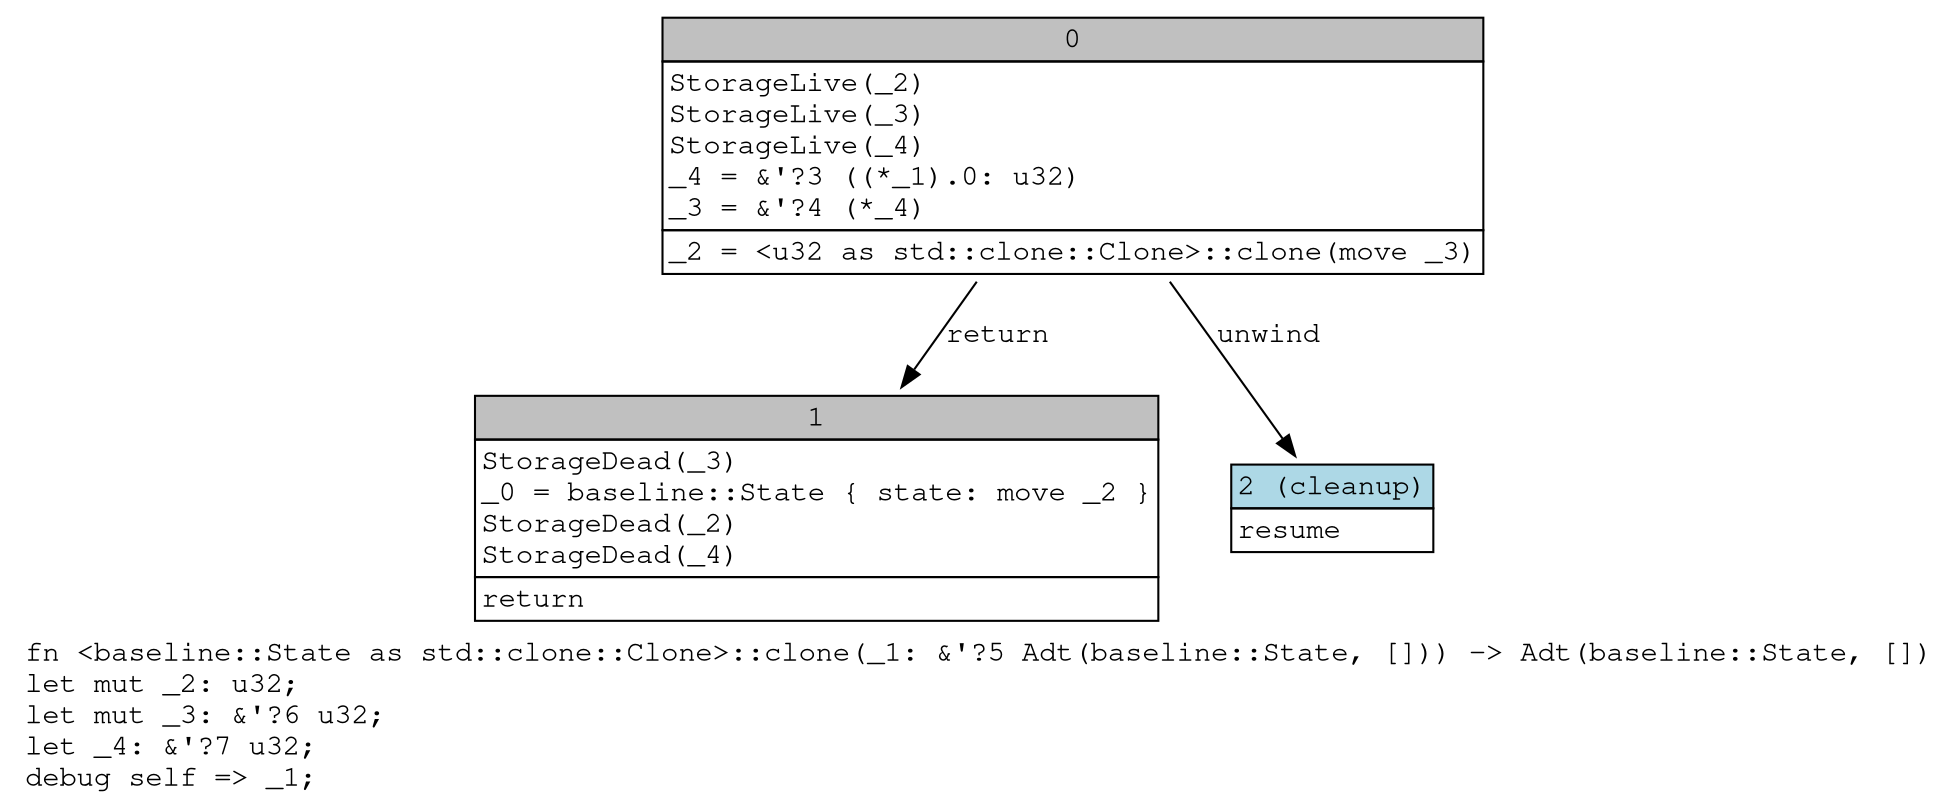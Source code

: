 digraph Mir_0_55 {
    graph [fontname="Courier, monospace"];
    node [fontname="Courier, monospace"];
    edge [fontname="Courier, monospace"];
    label=<fn &lt;baseline::State as std::clone::Clone&gt;::clone(_1: &amp;'?5 Adt(baseline::State, [])) -&gt; Adt(baseline::State, [])<br align="left"/>let mut _2: u32;<br align="left"/>let mut _3: &amp;'?6 u32;<br align="left"/>let _4: &amp;'?7 u32;<br align="left"/>debug self =&gt; _1;<br align="left"/>>;
    bb0__0_55 [shape="none", label=<<table border="0" cellborder="1" cellspacing="0"><tr><td bgcolor="gray" align="center" colspan="1">0</td></tr><tr><td align="left" balign="left">StorageLive(_2)<br/>StorageLive(_3)<br/>StorageLive(_4)<br/>_4 = &amp;'?3 ((*_1).0: u32)<br/>_3 = &amp;'?4 (*_4)<br/></td></tr><tr><td align="left">_2 = &lt;u32 as std::clone::Clone&gt;::clone(move _3)</td></tr></table>>];
    bb1__0_55 [shape="none", label=<<table border="0" cellborder="1" cellspacing="0"><tr><td bgcolor="gray" align="center" colspan="1">1</td></tr><tr><td align="left" balign="left">StorageDead(_3)<br/>_0 = baseline::State { state: move _2 }<br/>StorageDead(_2)<br/>StorageDead(_4)<br/></td></tr><tr><td align="left">return</td></tr></table>>];
    bb2__0_55 [shape="none", label=<<table border="0" cellborder="1" cellspacing="0"><tr><td bgcolor="lightblue" align="center" colspan="1">2 (cleanup)</td></tr><tr><td align="left">resume</td></tr></table>>];
    bb0__0_55 -> bb1__0_55 [label="return"];
    bb0__0_55 -> bb2__0_55 [label="unwind"];
}
